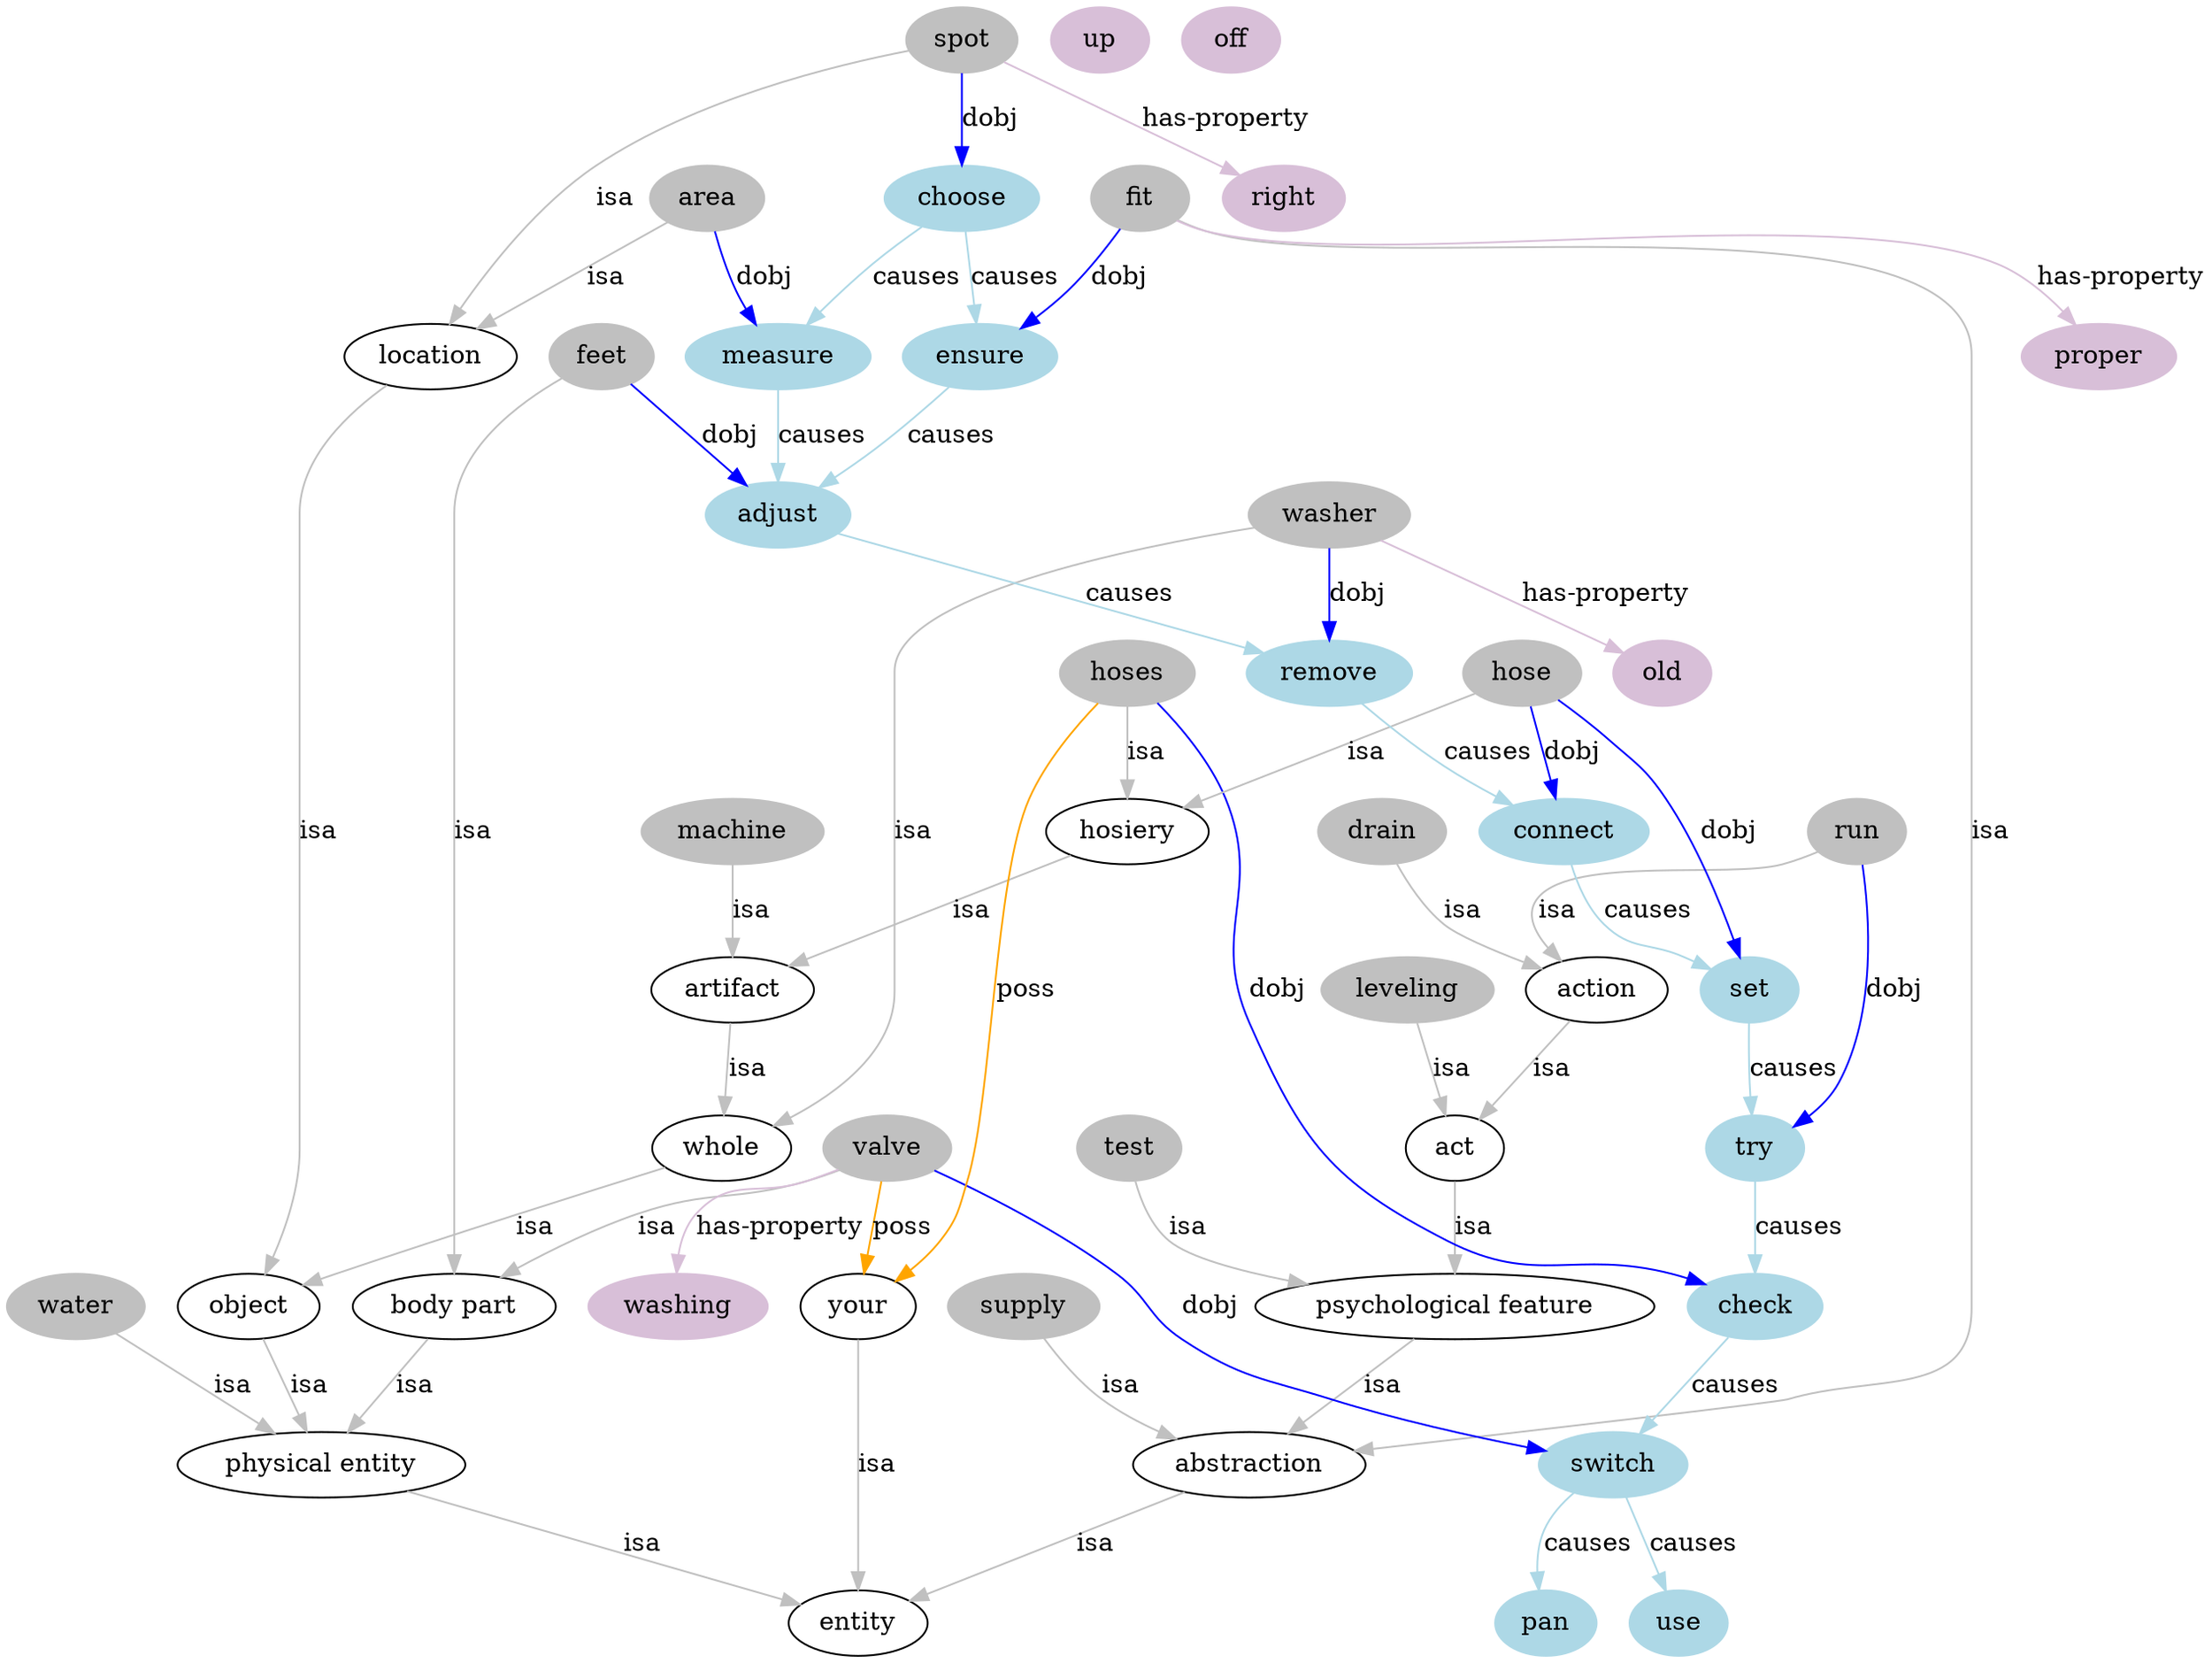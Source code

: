 digraph typehierarchy {
"your" -> "entity" [label = "isa"  color = "grey"]
"area" -> "location" [label = "isa"  color = "grey"]
"act" -> "psychological feature" [label = "isa"  color = "grey"]
"drain" -> "action" [label = "isa"  color = "grey"]
"body part" -> "physical entity" [label = "isa"  color = "grey"]
"feet" -> "body part" [label = "isa"  color = "grey"]
"fit" -> "abstraction" [label = "isa"  color = "grey"]
"hosiery" -> "artifact" [label = "isa"  color = "grey"]
"leveling" -> "act" [label = "isa"  color = "grey"]
"machine" -> "artifact" [label = "isa"  color = "grey"]
"run" -> "action" [label = "isa"  color = "grey"]
"spot" -> "location" [label = "isa"  color = "grey"]
"supply" -> "abstraction" [label = "isa"  color = "grey"]
"test" -> "psychological feature" [label = "isa"  color = "grey"]
"valve" -> "body part" [label = "isa"  color = "grey"]
"washer" -> "whole" [label = "isa"  color = "grey"]
"water" -> "physical entity" [label = "isa"  color = "grey"]
"hoses" -> "hosiery" [label = "isa"  color = "grey"]
"hose" -> "hosiery" [label = "isa"  color = "grey"]
"artifact" -> "whole" [label = "isa"  color = "grey"]
"whole" -> "object" [label = "isa"  color = "grey"]
"action" -> "act" [label = "isa"  color = "grey"]
"psychological feature" -> "abstraction" [label = "isa"  color = "grey"]
"abstraction" -> "entity" [label = "isa"  color = "grey"]
"location" -> "object" [label = "isa"  color = "grey"]
"object" -> "physical entity" [label = "isa"  color = "grey"]
"physical entity" -> "entity" [label = "isa"  color = "grey"]
"adjust" -> "remove" [label = "causes"  color = "lightblue"]
"check" -> "switch" [label = "causes"  color = "lightblue"]
"choose" -> "ensure" [label = "causes"  color = "lightblue"]
"choose" -> "measure" [label = "causes"  color = "lightblue"]
"ensure" -> "adjust" [label = "causes"  color = "lightblue"]
"measure" -> "adjust" [label = "causes"  color = "lightblue"]
"remove" -> "connect" [label = "causes"  color = "lightblue"]
"set" -> "try" [label = "causes"  color = "lightblue"]
"switch" -> "pan" [label = "causes"  color = "lightblue"]
"switch" -> "use" [label = "causes"  color = "lightblue"]
"try" -> "check" [label = "causes"  color = "lightblue"]
"connect" -> "set" [label = "causes"  color = "lightblue"]
"spot" -> "choose" [label = "dobj"  color = "blue"]
"area" -> "measure" [label = "dobj"  color = "blue"]
"fit" -> "ensure" [label = "dobj"  color = "blue"]
"feet" -> "adjust" [label = "dobj"  color = "blue"]
"washer" -> "remove" [label = "dobj"  color = "blue"]
"hose" -> "connect" [label = "dobj"  color = "blue"]
"hose" -> "set" [label = "dobj"  color = "blue"]
"run" -> "try" [label = "dobj"  color = "blue"]
"hoses" -> "check" [label = "dobj"  color = "blue"]
"valve" -> "switch" [label = "dobj"  color = "blue"]
"hoses" -> "your" [label = "poss"  color = "orange"]
"valve" -> "your" [label = "poss"  color = "orange"]
"spot" -> "right" [label = "has-property"  color = "thistle"]
"fit" -> "proper" [label = "has-property"  color = "thistle"]
"washer" -> "old" [label = "has-property"  color = "thistle"]
"valve" -> "washing" [label = "has-property"  color = "thistle"]
"water"[color = "grey"  style = "filled"]
"washer"[color = "grey"  style = "filled"]
"valve"[color = "grey"  style = "filled"]
"test"[color = "grey"  style = "filled"]
"supply"[color = "grey"  style = "filled"]
"spot"[color = "grey"  style = "filled"]
"run"[color = "grey"  style = "filled"]
"machine"[color = "grey"  style = "filled"]
"leveling"[color = "grey"  style = "filled"]
"hoses"[color = "grey"  style = "filled"]
"hose"[color = "grey"  style = "filled"]
"fit"[color = "grey"  style = "filled"]
"feet"[color = "grey"  style = "filled"]
"drain"[color = "grey"  style = "filled"]
"area"[color = "grey"  style = "filled"]
"use"[color = "lightblue"  style = "filled"]
"try"[color = "lightblue"  style = "filled"]
"switch"[color = "lightblue"  style = "filled"]
"set"[color = "lightblue"  style = "filled"]
"remove"[color = "lightblue"  style = "filled"]
"pan"[color = "lightblue"  style = "filled"]
"measure"[color = "lightblue"  style = "filled"]
"ensure"[color = "lightblue"  style = "filled"]
"connect"[color = "lightblue"  style = "filled"]
"choose"[color = "lightblue"  style = "filled"]
"check"[color = "lightblue"  style = "filled"]
"adjust"[color = "lightblue"  style = "filled"]
"washing"[color = "thistle"  style = "filled"]
"up"[color = "thistle"  style = "filled"]
"right"[color = "thistle"  style = "filled"]
"proper"[color = "thistle"  style = "filled"]
"old"[color = "thistle"  style = "filled"]
"off"[color = "thistle"  style = "filled"]
}